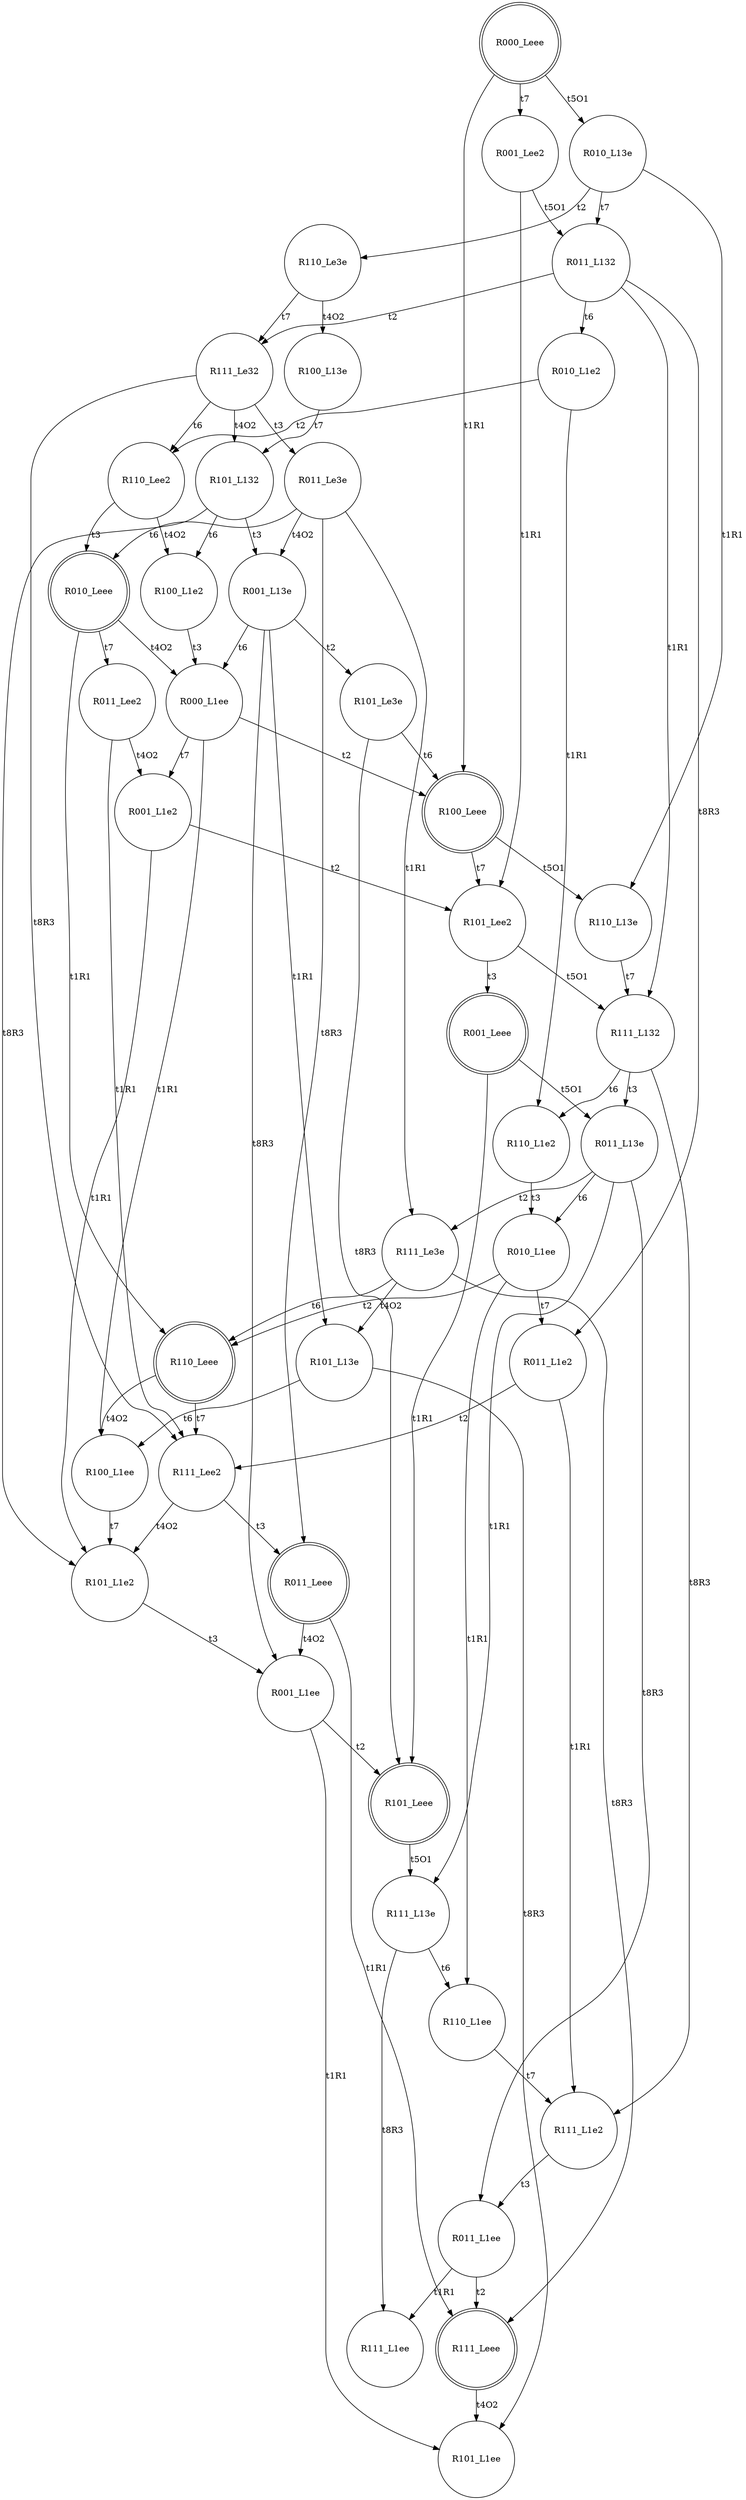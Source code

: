 digraph "SCinput/i" {
node [shape=doublecircle]; R000_Leee ;
node [shape=doublecircle]; R100_Leee ;
node [shape=circle]; R110_L13e ;
node [shape=circle]; R111_L132 ;
node [shape=circle]; R011_L13e ;
node [shape=circle]; R111_L13e ;
node [shape=circle]; R110_L1ee ;
node [shape=circle]; R111_L1e2 ;
node [shape=circle]; R011_L1ee ;
node [shape=circle]; R111_L1ee ;
node [shape=doublecircle]; R111_Leee ;
node [shape=circle]; R101_L1ee ;
node [shape=circle]; R111_Le3e ;
node [shape=circle]; R101_L13e ;
node [shape=circle]; R100_L1ee ;
node [shape=circle]; R101_L1e2 ;
node [shape=circle]; R001_L1ee ;
node [shape=doublecircle]; R101_Leee ;
node [shape=doublecircle]; R110_Leee ;
node [shape=circle]; R111_Lee2 ;
node [shape=doublecircle]; R011_Leee ;
node [shape=circle]; R010_L1ee ;
node [shape=circle]; R011_L1e2 ;
node [shape=circle]; R110_L1e2 ;
node [shape=circle]; R101_Lee2 ;
node [shape=doublecircle]; R001_Leee ;
node [shape=circle]; R010_L13e ;
node [shape=circle]; R110_Le3e ;
node [shape=circle]; R100_L13e ;
node [shape=circle]; R101_L132 ;
node [shape=circle]; R001_L13e ;
node [shape=circle]; R101_Le3e ;
node [shape=circle]; R000_L1ee ;
node [shape=circle]; R001_L1e2 ;
node [shape=circle]; R100_L1e2 ;
node [shape=circle]; R111_Le32 ;
node [shape=circle]; R011_Le3e ;
node [shape=doublecircle]; R010_Leee ;
node [shape=circle]; R011_Lee2 ;
node [shape=circle]; R110_Lee2 ;
node [shape=circle]; R011_L132 ;
node [shape=circle]; R010_L1e2 ;
node [shape=circle]; R001_Lee2 ;
R000_Leee -> R001_Lee2 [label=t7]
R000_Leee -> R010_L13e [label=t5O1]
R000_Leee -> R100_Leee [label=t1R1]
R100_Leee -> R101_Lee2 [label=t7]
R100_Leee -> R110_L13e [label=t5O1]
R110_L13e -> R111_L132 [label=t7]
R111_L132 -> R111_L1e2 [label=t8R3]
R111_L132 -> R110_L1e2 [label=t6]
R111_L132 -> R011_L13e [label=t3]
R011_L13e -> R011_L1ee [label=t8R3]
R011_L13e -> R010_L1ee [label=t6]
R011_L13e -> R111_Le3e [label=t2]
R011_L13e -> R111_L13e [label=t1R1]
R111_L13e -> R111_L1ee [label=t8R3]
R111_L13e -> R110_L1ee [label=t6]
R110_L1ee -> R111_L1e2 [label=t7]
R111_L1e2 -> R011_L1ee [label=t3]
R011_L1ee -> R111_Leee [label=t2]
R011_L1ee -> R111_L1ee [label=t1R1]
R111_Leee -> R101_L1ee [label=t4O2]
R111_Le3e -> R111_Leee [label=t8R3]
R111_Le3e -> R110_Leee [label=t6]
R111_Le3e -> R101_L13e [label=t4O2]
R101_L13e -> R101_L1ee [label=t8R3]
R101_L13e -> R100_L1ee [label=t6]
R100_L1ee -> R101_L1e2 [label=t7]
R101_L1e2 -> R001_L1ee [label=t3]
R001_L1ee -> R101_Leee [label=t2]
R001_L1ee -> R101_L1ee [label=t1R1]
R101_Leee -> R111_L13e [label=t5O1]
R110_Leee -> R111_Lee2 [label=t7]
R110_Leee -> R100_L1ee [label=t4O2]
R111_Lee2 -> R101_L1e2 [label=t4O2]
R111_Lee2 -> R011_Leee [label=t3]
R011_Leee -> R001_L1ee [label=t4O2]
R011_Leee -> R111_Leee [label=t1R1]
R010_L1ee -> R011_L1e2 [label=t7]
R010_L1ee -> R110_Leee [label=t2]
R010_L1ee -> R110_L1ee [label=t1R1]
R011_L1e2 -> R111_Lee2 [label=t2]
R011_L1e2 -> R111_L1e2 [label=t1R1]
R110_L1e2 -> R010_L1ee [label=t3]
R101_Lee2 -> R111_L132 [label=t5O1]
R101_Lee2 -> R001_Leee [label=t3]
R001_Leee -> R011_L13e [label=t5O1]
R001_Leee -> R101_Leee [label=t1R1]
R010_L13e -> R011_L132 [label=t7]
R010_L13e -> R110_Le3e [label=t2]
R010_L13e -> R110_L13e [label=t1R1]
R110_Le3e -> R111_Le32 [label=t7]
R110_Le3e -> R100_L13e [label=t4O2]
R100_L13e -> R101_L132 [label=t7]
R101_L132 -> R101_L1e2 [label=t8R3]
R101_L132 -> R100_L1e2 [label=t6]
R101_L132 -> R001_L13e [label=t3]
R001_L13e -> R001_L1ee [label=t8R3]
R001_L13e -> R000_L1ee [label=t6]
R001_L13e -> R101_Le3e [label=t2]
R001_L13e -> R101_L13e [label=t1R1]
R101_Le3e -> R101_Leee [label=t8R3]
R101_Le3e -> R100_Leee [label=t6]
R000_L1ee -> R001_L1e2 [label=t7]
R000_L1ee -> R100_Leee [label=t2]
R000_L1ee -> R100_L1ee [label=t1R1]
R001_L1e2 -> R101_Lee2 [label=t2]
R001_L1e2 -> R101_L1e2 [label=t1R1]
R100_L1e2 -> R000_L1ee [label=t3]
R111_Le32 -> R111_Lee2 [label=t8R3]
R111_Le32 -> R110_Lee2 [label=t6]
R111_Le32 -> R101_L132 [label=t4O2]
R111_Le32 -> R011_Le3e [label=t3]
R011_Le3e -> R011_Leee [label=t8R3]
R011_Le3e -> R010_Leee [label=t6]
R011_Le3e -> R001_L13e [label=t4O2]
R011_Le3e -> R111_Le3e [label=t1R1]
R010_Leee -> R011_Lee2 [label=t7]
R010_Leee -> R000_L1ee [label=t4O2]
R010_Leee -> R110_Leee [label=t1R1]
R011_Lee2 -> R001_L1e2 [label=t4O2]
R011_Lee2 -> R111_Lee2 [label=t1R1]
R110_Lee2 -> R100_L1e2 [label=t4O2]
R110_Lee2 -> R010_Leee [label=t3]
R011_L132 -> R011_L1e2 [label=t8R3]
R011_L132 -> R010_L1e2 [label=t6]
R011_L132 -> R111_Le32 [label=t2]
R011_L132 -> R111_L132 [label=t1R1]
R010_L1e2 -> R110_Lee2 [label=t2]
R010_L1e2 -> R110_L1e2 [label=t1R1]
R001_Lee2 -> R011_L132 [label=t5O1]
R001_Lee2 -> R101_Lee2 [label=t1R1]
}